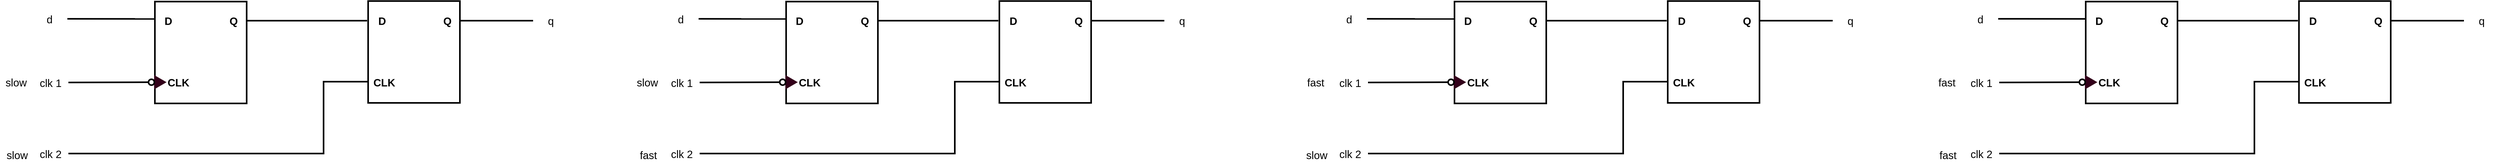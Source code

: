 <mxfile version="28.1.2">
  <diagram name="Page-1" id="j_KuVFt2LvEd6kuyxFbR">
    <mxGraphModel dx="1876" dy="610" grid="0" gridSize="10" guides="1" tooltips="1" connect="1" arrows="1" fold="1" page="1" pageScale="1" pageWidth="850" pageHeight="1100" math="0" shadow="0">
      <root>
        <mxCell id="0" />
        <mxCell id="1" parent="0" />
        <mxCell id="YOEqpcB8cN1u_Wb1deG5-24" value="" style="group" parent="1" vertex="1" connectable="0">
          <mxGeometry x="-130" y="40" width="1072" height="310" as="geometry" />
        </mxCell>
        <mxCell id="YOEqpcB8cN1u_Wb1deG5-1" value="" style="rounded=0;whiteSpace=wrap;html=1;strokeWidth=3;fontSize=20;container=0;fontStyle=1" parent="YOEqpcB8cN1u_Wb1deG5-24" vertex="1">
          <mxGeometry x="292" y="1" width="173" height="192" as="geometry" />
        </mxCell>
        <mxCell id="YOEqpcB8cN1u_Wb1deG5-2" value="D" style="text;html=1;align=center;verticalAlign=middle;resizable=0;points=[];autosize=1;strokeColor=none;fillColor=none;strokeWidth=3;fontSize=20;container=0;fontStyle=1" parent="YOEqpcB8cN1u_Wb1deG5-24" vertex="1">
          <mxGeometry x="297" y="17" width="40" height="40" as="geometry" />
        </mxCell>
        <mxCell id="YOEqpcB8cN1u_Wb1deG5-3" value="CLK" style="text;html=1;align=center;verticalAlign=middle;resizable=0;points=[];autosize=1;strokeColor=none;fillColor=none;strokeWidth=3;fontSize=20;container=0;fontStyle=1" parent="YOEqpcB8cN1u_Wb1deG5-24" vertex="1">
          <mxGeometry x="306" y="133" width="60" height="40" as="geometry" />
        </mxCell>
        <mxCell id="YOEqpcB8cN1u_Wb1deG5-4" value="Q" style="text;html=1;align=center;verticalAlign=middle;resizable=0;points=[];autosize=1;strokeColor=none;fillColor=none;strokeWidth=3;fontSize=20;container=0;fontStyle=1" parent="YOEqpcB8cN1u_Wb1deG5-24" vertex="1">
          <mxGeometry x="420" y="17" width="40" height="40" as="geometry" />
        </mxCell>
        <mxCell id="YOEqpcB8cN1u_Wb1deG5-5" value="" style="triangle;whiteSpace=wrap;html=1;strokeWidth=3;fillColor=#33001A;strokeColor=#33001A;fontColor=#ffffff;" parent="YOEqpcB8cN1u_Wb1deG5-24" vertex="1">
          <mxGeometry x="292" y="142" width="19" height="22" as="geometry" />
        </mxCell>
        <mxCell id="YOEqpcB8cN1u_Wb1deG5-6" value="" style="ellipse;whiteSpace=wrap;html=1;aspect=fixed;strokeWidth=3;" parent="YOEqpcB8cN1u_Wb1deG5-24" vertex="1">
          <mxGeometry x="280" y="147.5" width="11" height="11" as="geometry" />
        </mxCell>
        <mxCell id="YOEqpcB8cN1u_Wb1deG5-8" style="rounded=0;orthogonalLoop=1;jettySize=auto;html=1;exitX=1;exitY=0.5;exitDx=0;exitDy=0;endArrow=none;endFill=0;strokeWidth=3;entryX=0;entryY=0.5;entryDx=0;entryDy=0;" parent="YOEqpcB8cN1u_Wb1deG5-24" source="YOEqpcB8cN1u_Wb1deG5-9" target="YOEqpcB8cN1u_Wb1deG5-6" edge="1">
          <mxGeometry relative="1" as="geometry">
            <mxPoint x="278" y="153" as="targetPoint" />
          </mxGeometry>
        </mxCell>
        <mxCell id="YOEqpcB8cN1u_Wb1deG5-9" value="clk 1" style="rounded=0;whiteSpace=wrap;html=1;strokeColor=none;fontSize=20;" parent="YOEqpcB8cN1u_Wb1deG5-24" vertex="1">
          <mxGeometry x="62" y="136" width="67" height="35" as="geometry" />
        </mxCell>
        <mxCell id="YOEqpcB8cN1u_Wb1deG5-10" style="rounded=0;orthogonalLoop=1;jettySize=auto;html=1;exitX=1;exitY=0.5;exitDx=0;exitDy=0;endArrow=none;endFill=0;strokeWidth=3;entryX=0.005;entryY=0.17;entryDx=0;entryDy=0;entryPerimeter=0;" parent="YOEqpcB8cN1u_Wb1deG5-24" source="YOEqpcB8cN1u_Wb1deG5-11" target="YOEqpcB8cN1u_Wb1deG5-1" edge="1">
          <mxGeometry relative="1" as="geometry">
            <mxPoint x="290" y="33.69" as="targetPoint" />
          </mxGeometry>
        </mxCell>
        <mxCell id="YOEqpcB8cN1u_Wb1deG5-11" value="d" style="rounded=0;whiteSpace=wrap;html=1;strokeColor=none;fontSize=20;" parent="YOEqpcB8cN1u_Wb1deG5-24" vertex="1">
          <mxGeometry x="60" y="16" width="67" height="35" as="geometry" />
        </mxCell>
        <mxCell id="YOEqpcB8cN1u_Wb1deG5-12" style="rounded=0;orthogonalLoop=1;jettySize=auto;html=1;endArrow=none;endFill=0;strokeWidth=3;" parent="YOEqpcB8cN1u_Wb1deG5-24" edge="1">
          <mxGeometry relative="1" as="geometry">
            <mxPoint x="465" y="37" as="sourcePoint" />
            <mxPoint x="692" y="37" as="targetPoint" />
          </mxGeometry>
        </mxCell>
        <mxCell id="YOEqpcB8cN1u_Wb1deG5-13" value="" style="edgeStyle=orthogonalEdgeStyle;rounded=0;orthogonalLoop=1;jettySize=auto;html=1;strokeWidth=3;endArrow=none;endFill=0;" parent="YOEqpcB8cN1u_Wb1deG5-24" source="YOEqpcB8cN1u_Wb1deG5-14" edge="1">
          <mxGeometry relative="1" as="geometry">
            <mxPoint x="866" y="37" as="targetPoint" />
          </mxGeometry>
        </mxCell>
        <mxCell id="YOEqpcB8cN1u_Wb1deG5-14" value="q" style="rounded=0;whiteSpace=wrap;html=1;strokeColor=none;fontSize=20;" parent="YOEqpcB8cN1u_Wb1deG5-24" vertex="1">
          <mxGeometry x="1005" y="19.5" width="67" height="35" as="geometry" />
        </mxCell>
        <mxCell id="YOEqpcB8cN1u_Wb1deG5-15" value="" style="rounded=0;whiteSpace=wrap;html=1;strokeWidth=3;fontSize=20;container=0;fontStyle=1" parent="YOEqpcB8cN1u_Wb1deG5-24" vertex="1">
          <mxGeometry x="694" width="173" height="192" as="geometry" />
        </mxCell>
        <mxCell id="YOEqpcB8cN1u_Wb1deG5-16" value="D" style="text;html=1;align=center;verticalAlign=middle;resizable=0;points=[];autosize=1;strokeColor=none;fillColor=none;strokeWidth=3;fontSize=20;container=0;fontStyle=1" parent="YOEqpcB8cN1u_Wb1deG5-24" vertex="1">
          <mxGeometry x="703" y="18" width="33" height="37" as="geometry" />
        </mxCell>
        <mxCell id="YOEqpcB8cN1u_Wb1deG5-17" value="CLK" style="text;html=1;align=center;verticalAlign=middle;resizable=0;points=[];autosize=1;strokeColor=none;fillColor=none;strokeWidth=3;fontSize=20;container=0;fontStyle=1" parent="YOEqpcB8cN1u_Wb1deG5-24" vertex="1">
          <mxGeometry x="695" y="134" width="58" height="37" as="geometry" />
        </mxCell>
        <mxCell id="YOEqpcB8cN1u_Wb1deG5-18" value="Q" style="text;html=1;align=center;verticalAlign=middle;resizable=0;points=[];autosize=1;strokeColor=none;fillColor=none;strokeWidth=3;fontSize=20;container=0;fontStyle=1" parent="YOEqpcB8cN1u_Wb1deG5-24" vertex="1">
          <mxGeometry x="825" y="18" width="35" height="37" as="geometry" />
        </mxCell>
        <mxCell id="YOEqpcB8cN1u_Wb1deG5-21" style="edgeStyle=orthogonalEdgeStyle;rounded=0;orthogonalLoop=1;jettySize=auto;html=1;entryX=0;entryY=0.5;entryDx=0;entryDy=0;strokeWidth=3;endArrow=none;endFill=0;" parent="YOEqpcB8cN1u_Wb1deG5-24" source="YOEqpcB8cN1u_Wb1deG5-20" edge="1">
          <mxGeometry relative="1" as="geometry">
            <Array as="points">
              <mxPoint x="610" y="287" />
              <mxPoint x="610" y="152" />
            </Array>
            <mxPoint x="694" y="152.0" as="targetPoint" />
          </mxGeometry>
        </mxCell>
        <mxCell id="YOEqpcB8cN1u_Wb1deG5-20" value="clk 2" style="rounded=0;whiteSpace=wrap;html=1;strokeColor=none;fontSize=20;" parent="YOEqpcB8cN1u_Wb1deG5-24" vertex="1">
          <mxGeometry x="62" y="270" width="67" height="35" as="geometry" />
        </mxCell>
        <mxCell id="YOEqpcB8cN1u_Wb1deG5-22" value="&lt;font style=&quot;font-size: 20px;&quot;&gt;slow&lt;/font&gt;" style="text;html=1;align=center;verticalAlign=middle;resizable=0;points=[];autosize=1;strokeColor=none;fillColor=none;" parent="YOEqpcB8cN1u_Wb1deG5-24" vertex="1">
          <mxGeometry y="133" width="60" height="40" as="geometry" />
        </mxCell>
        <mxCell id="YOEqpcB8cN1u_Wb1deG5-23" value="&lt;font style=&quot;font-size: 20px;&quot;&gt;slow&lt;/font&gt;" style="text;html=1;align=center;verticalAlign=middle;resizable=0;points=[];autosize=1;strokeColor=none;fillColor=none;" parent="YOEqpcB8cN1u_Wb1deG5-24" vertex="1">
          <mxGeometry x="2" y="270" width="60" height="40" as="geometry" />
        </mxCell>
        <mxCell id="YOEqpcB8cN1u_Wb1deG5-25" value="" style="group" parent="1" vertex="1" connectable="0">
          <mxGeometry x="1060" y="40" width="1072" height="310" as="geometry" />
        </mxCell>
        <mxCell id="YOEqpcB8cN1u_Wb1deG5-26" value="" style="rounded=0;whiteSpace=wrap;html=1;strokeWidth=3;fontSize=20;container=0;fontStyle=1" parent="YOEqpcB8cN1u_Wb1deG5-25" vertex="1">
          <mxGeometry x="292" y="1" width="173" height="192" as="geometry" />
        </mxCell>
        <mxCell id="YOEqpcB8cN1u_Wb1deG5-27" value="D" style="text;html=1;align=center;verticalAlign=middle;resizable=0;points=[];autosize=1;strokeColor=none;fillColor=none;strokeWidth=3;fontSize=20;container=0;fontStyle=1" parent="YOEqpcB8cN1u_Wb1deG5-25" vertex="1">
          <mxGeometry x="297" y="17" width="40" height="40" as="geometry" />
        </mxCell>
        <mxCell id="YOEqpcB8cN1u_Wb1deG5-28" value="CLK" style="text;html=1;align=center;verticalAlign=middle;resizable=0;points=[];autosize=1;strokeColor=none;fillColor=none;strokeWidth=3;fontSize=20;container=0;fontStyle=1" parent="YOEqpcB8cN1u_Wb1deG5-25" vertex="1">
          <mxGeometry x="306" y="133" width="60" height="40" as="geometry" />
        </mxCell>
        <mxCell id="YOEqpcB8cN1u_Wb1deG5-29" value="Q" style="text;html=1;align=center;verticalAlign=middle;resizable=0;points=[];autosize=1;strokeColor=none;fillColor=none;strokeWidth=3;fontSize=20;container=0;fontStyle=1" parent="YOEqpcB8cN1u_Wb1deG5-25" vertex="1">
          <mxGeometry x="420" y="17" width="40" height="40" as="geometry" />
        </mxCell>
        <mxCell id="YOEqpcB8cN1u_Wb1deG5-30" value="" style="triangle;whiteSpace=wrap;html=1;strokeWidth=3;fillColor=#33001A;strokeColor=#33001A;fontColor=#ffffff;" parent="YOEqpcB8cN1u_Wb1deG5-25" vertex="1">
          <mxGeometry x="292" y="142" width="19" height="22" as="geometry" />
        </mxCell>
        <mxCell id="YOEqpcB8cN1u_Wb1deG5-31" value="" style="ellipse;whiteSpace=wrap;html=1;aspect=fixed;strokeWidth=3;" parent="YOEqpcB8cN1u_Wb1deG5-25" vertex="1">
          <mxGeometry x="280" y="147.5" width="11" height="11" as="geometry" />
        </mxCell>
        <mxCell id="YOEqpcB8cN1u_Wb1deG5-32" style="rounded=0;orthogonalLoop=1;jettySize=auto;html=1;exitX=1;exitY=0.5;exitDx=0;exitDy=0;endArrow=none;endFill=0;strokeWidth=3;entryX=0;entryY=0.5;entryDx=0;entryDy=0;" parent="YOEqpcB8cN1u_Wb1deG5-25" source="YOEqpcB8cN1u_Wb1deG5-33" target="YOEqpcB8cN1u_Wb1deG5-31" edge="1">
          <mxGeometry relative="1" as="geometry">
            <mxPoint x="278" y="153" as="targetPoint" />
          </mxGeometry>
        </mxCell>
        <mxCell id="YOEqpcB8cN1u_Wb1deG5-33" value="clk 1" style="rounded=0;whiteSpace=wrap;html=1;strokeColor=none;fontSize=20;" parent="YOEqpcB8cN1u_Wb1deG5-25" vertex="1">
          <mxGeometry x="62" y="136" width="67" height="35" as="geometry" />
        </mxCell>
        <mxCell id="YOEqpcB8cN1u_Wb1deG5-34" style="rounded=0;orthogonalLoop=1;jettySize=auto;html=1;exitX=1;exitY=0.5;exitDx=0;exitDy=0;endArrow=none;endFill=0;strokeWidth=3;entryX=0.005;entryY=0.17;entryDx=0;entryDy=0;entryPerimeter=0;" parent="YOEqpcB8cN1u_Wb1deG5-25" source="YOEqpcB8cN1u_Wb1deG5-35" target="YOEqpcB8cN1u_Wb1deG5-26" edge="1">
          <mxGeometry relative="1" as="geometry">
            <mxPoint x="290" y="33.69" as="targetPoint" />
          </mxGeometry>
        </mxCell>
        <mxCell id="YOEqpcB8cN1u_Wb1deG5-35" value="d" style="rounded=0;whiteSpace=wrap;html=1;strokeColor=none;fontSize=20;" parent="YOEqpcB8cN1u_Wb1deG5-25" vertex="1">
          <mxGeometry x="60" y="16" width="67" height="35" as="geometry" />
        </mxCell>
        <mxCell id="YOEqpcB8cN1u_Wb1deG5-36" style="rounded=0;orthogonalLoop=1;jettySize=auto;html=1;endArrow=none;endFill=0;strokeWidth=3;" parent="YOEqpcB8cN1u_Wb1deG5-25" edge="1">
          <mxGeometry relative="1" as="geometry">
            <mxPoint x="465" y="37" as="sourcePoint" />
            <mxPoint x="692" y="37" as="targetPoint" />
          </mxGeometry>
        </mxCell>
        <mxCell id="YOEqpcB8cN1u_Wb1deG5-37" value="" style="edgeStyle=orthogonalEdgeStyle;rounded=0;orthogonalLoop=1;jettySize=auto;html=1;strokeWidth=3;endArrow=none;endFill=0;" parent="YOEqpcB8cN1u_Wb1deG5-25" source="YOEqpcB8cN1u_Wb1deG5-38" edge="1">
          <mxGeometry relative="1" as="geometry">
            <mxPoint x="866" y="37" as="targetPoint" />
          </mxGeometry>
        </mxCell>
        <mxCell id="YOEqpcB8cN1u_Wb1deG5-38" value="q" style="rounded=0;whiteSpace=wrap;html=1;strokeColor=none;fontSize=20;" parent="YOEqpcB8cN1u_Wb1deG5-25" vertex="1">
          <mxGeometry x="1005" y="19.5" width="67" height="35" as="geometry" />
        </mxCell>
        <mxCell id="YOEqpcB8cN1u_Wb1deG5-39" value="" style="rounded=0;whiteSpace=wrap;html=1;strokeWidth=3;fontSize=20;container=0;fontStyle=1" parent="YOEqpcB8cN1u_Wb1deG5-25" vertex="1">
          <mxGeometry x="694" width="173" height="192" as="geometry" />
        </mxCell>
        <mxCell id="YOEqpcB8cN1u_Wb1deG5-40" value="D" style="text;html=1;align=center;verticalAlign=middle;resizable=0;points=[];autosize=1;strokeColor=none;fillColor=none;strokeWidth=3;fontSize=20;container=0;fontStyle=1" parent="YOEqpcB8cN1u_Wb1deG5-25" vertex="1">
          <mxGeometry x="703" y="18" width="33" height="37" as="geometry" />
        </mxCell>
        <mxCell id="YOEqpcB8cN1u_Wb1deG5-41" value="CLK" style="text;html=1;align=center;verticalAlign=middle;resizable=0;points=[];autosize=1;strokeColor=none;fillColor=none;strokeWidth=3;fontSize=20;container=0;fontStyle=1" parent="YOEqpcB8cN1u_Wb1deG5-25" vertex="1">
          <mxGeometry x="695" y="134" width="58" height="37" as="geometry" />
        </mxCell>
        <mxCell id="YOEqpcB8cN1u_Wb1deG5-42" value="Q" style="text;html=1;align=center;verticalAlign=middle;resizable=0;points=[];autosize=1;strokeColor=none;fillColor=none;strokeWidth=3;fontSize=20;container=0;fontStyle=1" parent="YOEqpcB8cN1u_Wb1deG5-25" vertex="1">
          <mxGeometry x="825" y="18" width="35" height="37" as="geometry" />
        </mxCell>
        <mxCell id="YOEqpcB8cN1u_Wb1deG5-44" style="edgeStyle=orthogonalEdgeStyle;rounded=0;orthogonalLoop=1;jettySize=auto;html=1;entryX=0;entryY=0.5;entryDx=0;entryDy=0;strokeWidth=3;endArrow=none;endFill=0;" parent="YOEqpcB8cN1u_Wb1deG5-25" source="YOEqpcB8cN1u_Wb1deG5-45" edge="1">
          <mxGeometry relative="1" as="geometry">
            <Array as="points">
              <mxPoint x="610" y="287" />
              <mxPoint x="610" y="152" />
            </Array>
            <mxPoint x="694" y="152" as="targetPoint" />
          </mxGeometry>
        </mxCell>
        <mxCell id="YOEqpcB8cN1u_Wb1deG5-45" value="clk 2" style="rounded=0;whiteSpace=wrap;html=1;strokeColor=none;fontSize=20;" parent="YOEqpcB8cN1u_Wb1deG5-25" vertex="1">
          <mxGeometry x="62" y="270" width="67" height="35" as="geometry" />
        </mxCell>
        <mxCell id="YOEqpcB8cN1u_Wb1deG5-46" value="&lt;font style=&quot;font-size: 20px;&quot;&gt;slow&lt;/font&gt;" style="text;html=1;align=center;verticalAlign=middle;resizable=0;points=[];autosize=1;strokeColor=none;fillColor=none;" parent="YOEqpcB8cN1u_Wb1deG5-25" vertex="1">
          <mxGeometry y="133" width="60" height="40" as="geometry" />
        </mxCell>
        <mxCell id="YOEqpcB8cN1u_Wb1deG5-47" value="&lt;font style=&quot;font-size: 20px;&quot;&gt;fast&lt;/font&gt;" style="text;html=1;align=center;verticalAlign=middle;resizable=0;points=[];autosize=1;strokeColor=none;fillColor=none;" parent="YOEqpcB8cN1u_Wb1deG5-25" vertex="1">
          <mxGeometry x="2" y="270" width="60" height="40" as="geometry" />
        </mxCell>
        <mxCell id="YOEqpcB8cN1u_Wb1deG5-48" value="" style="group" parent="1" vertex="1" connectable="0">
          <mxGeometry x="2320" y="40" width="1072" height="310" as="geometry" />
        </mxCell>
        <mxCell id="YOEqpcB8cN1u_Wb1deG5-49" value="" style="rounded=0;whiteSpace=wrap;html=1;strokeWidth=3;fontSize=20;container=0;fontStyle=1" parent="YOEqpcB8cN1u_Wb1deG5-48" vertex="1">
          <mxGeometry x="292" y="1" width="173" height="192" as="geometry" />
        </mxCell>
        <mxCell id="YOEqpcB8cN1u_Wb1deG5-50" value="D" style="text;html=1;align=center;verticalAlign=middle;resizable=0;points=[];autosize=1;strokeColor=none;fillColor=none;strokeWidth=3;fontSize=20;container=0;fontStyle=1" parent="YOEqpcB8cN1u_Wb1deG5-48" vertex="1">
          <mxGeometry x="297" y="17" width="40" height="40" as="geometry" />
        </mxCell>
        <mxCell id="YOEqpcB8cN1u_Wb1deG5-51" value="CLK" style="text;html=1;align=center;verticalAlign=middle;resizable=0;points=[];autosize=1;strokeColor=none;fillColor=none;strokeWidth=3;fontSize=20;container=0;fontStyle=1" parent="YOEqpcB8cN1u_Wb1deG5-48" vertex="1">
          <mxGeometry x="306" y="133" width="60" height="40" as="geometry" />
        </mxCell>
        <mxCell id="YOEqpcB8cN1u_Wb1deG5-52" value="Q" style="text;html=1;align=center;verticalAlign=middle;resizable=0;points=[];autosize=1;strokeColor=none;fillColor=none;strokeWidth=3;fontSize=20;container=0;fontStyle=1" parent="YOEqpcB8cN1u_Wb1deG5-48" vertex="1">
          <mxGeometry x="420" y="17" width="40" height="40" as="geometry" />
        </mxCell>
        <mxCell id="YOEqpcB8cN1u_Wb1deG5-53" value="" style="triangle;whiteSpace=wrap;html=1;strokeWidth=3;fillColor=#33001A;strokeColor=#33001A;fontColor=#ffffff;" parent="YOEqpcB8cN1u_Wb1deG5-48" vertex="1">
          <mxGeometry x="292" y="142" width="19" height="22" as="geometry" />
        </mxCell>
        <mxCell id="YOEqpcB8cN1u_Wb1deG5-54" value="" style="ellipse;whiteSpace=wrap;html=1;aspect=fixed;strokeWidth=3;" parent="YOEqpcB8cN1u_Wb1deG5-48" vertex="1">
          <mxGeometry x="280" y="147.5" width="11" height="11" as="geometry" />
        </mxCell>
        <mxCell id="YOEqpcB8cN1u_Wb1deG5-55" style="rounded=0;orthogonalLoop=1;jettySize=auto;html=1;exitX=1;exitY=0.5;exitDx=0;exitDy=0;endArrow=none;endFill=0;strokeWidth=3;entryX=0;entryY=0.5;entryDx=0;entryDy=0;" parent="YOEqpcB8cN1u_Wb1deG5-48" source="YOEqpcB8cN1u_Wb1deG5-56" target="YOEqpcB8cN1u_Wb1deG5-54" edge="1">
          <mxGeometry relative="1" as="geometry">
            <mxPoint x="278" y="153" as="targetPoint" />
          </mxGeometry>
        </mxCell>
        <mxCell id="YOEqpcB8cN1u_Wb1deG5-56" value="clk 1" style="rounded=0;whiteSpace=wrap;html=1;strokeColor=none;fontSize=20;" parent="YOEqpcB8cN1u_Wb1deG5-48" vertex="1">
          <mxGeometry x="62" y="136" width="67" height="35" as="geometry" />
        </mxCell>
        <mxCell id="YOEqpcB8cN1u_Wb1deG5-57" style="rounded=0;orthogonalLoop=1;jettySize=auto;html=1;exitX=1;exitY=0.5;exitDx=0;exitDy=0;endArrow=none;endFill=0;strokeWidth=3;entryX=0.005;entryY=0.17;entryDx=0;entryDy=0;entryPerimeter=0;" parent="YOEqpcB8cN1u_Wb1deG5-48" source="YOEqpcB8cN1u_Wb1deG5-58" target="YOEqpcB8cN1u_Wb1deG5-49" edge="1">
          <mxGeometry relative="1" as="geometry">
            <mxPoint x="290" y="33.69" as="targetPoint" />
          </mxGeometry>
        </mxCell>
        <mxCell id="YOEqpcB8cN1u_Wb1deG5-58" value="d" style="rounded=0;whiteSpace=wrap;html=1;strokeColor=none;fontSize=20;" parent="YOEqpcB8cN1u_Wb1deG5-48" vertex="1">
          <mxGeometry x="60" y="16" width="67" height="35" as="geometry" />
        </mxCell>
        <mxCell id="YOEqpcB8cN1u_Wb1deG5-59" style="rounded=0;orthogonalLoop=1;jettySize=auto;html=1;endArrow=none;endFill=0;strokeWidth=3;" parent="YOEqpcB8cN1u_Wb1deG5-48" edge="1">
          <mxGeometry relative="1" as="geometry">
            <mxPoint x="465" y="37" as="sourcePoint" />
            <mxPoint x="692" y="37" as="targetPoint" />
          </mxGeometry>
        </mxCell>
        <mxCell id="YOEqpcB8cN1u_Wb1deG5-60" value="" style="edgeStyle=orthogonalEdgeStyle;rounded=0;orthogonalLoop=1;jettySize=auto;html=1;strokeWidth=3;endArrow=none;endFill=0;" parent="YOEqpcB8cN1u_Wb1deG5-48" source="YOEqpcB8cN1u_Wb1deG5-61" edge="1">
          <mxGeometry relative="1" as="geometry">
            <mxPoint x="866" y="37" as="targetPoint" />
          </mxGeometry>
        </mxCell>
        <mxCell id="YOEqpcB8cN1u_Wb1deG5-61" value="q" style="rounded=0;whiteSpace=wrap;html=1;strokeColor=none;fontSize=20;" parent="YOEqpcB8cN1u_Wb1deG5-48" vertex="1">
          <mxGeometry x="1005" y="19.5" width="67" height="35" as="geometry" />
        </mxCell>
        <mxCell id="YOEqpcB8cN1u_Wb1deG5-62" value="" style="rounded=0;whiteSpace=wrap;html=1;strokeWidth=3;fontSize=20;container=0;fontStyle=1" parent="YOEqpcB8cN1u_Wb1deG5-48" vertex="1">
          <mxGeometry x="694" width="173" height="192" as="geometry" />
        </mxCell>
        <mxCell id="YOEqpcB8cN1u_Wb1deG5-63" value="D" style="text;html=1;align=center;verticalAlign=middle;resizable=0;points=[];autosize=1;strokeColor=none;fillColor=none;strokeWidth=3;fontSize=20;container=0;fontStyle=1" parent="YOEqpcB8cN1u_Wb1deG5-48" vertex="1">
          <mxGeometry x="703" y="18" width="33" height="37" as="geometry" />
        </mxCell>
        <mxCell id="YOEqpcB8cN1u_Wb1deG5-64" value="CLK" style="text;html=1;align=center;verticalAlign=middle;resizable=0;points=[];autosize=1;strokeColor=none;fillColor=none;strokeWidth=3;fontSize=20;container=0;fontStyle=1" parent="YOEqpcB8cN1u_Wb1deG5-48" vertex="1">
          <mxGeometry x="695" y="134" width="58" height="37" as="geometry" />
        </mxCell>
        <mxCell id="YOEqpcB8cN1u_Wb1deG5-65" value="Q" style="text;html=1;align=center;verticalAlign=middle;resizable=0;points=[];autosize=1;strokeColor=none;fillColor=none;strokeWidth=3;fontSize=20;container=0;fontStyle=1" parent="YOEqpcB8cN1u_Wb1deG5-48" vertex="1">
          <mxGeometry x="825" y="18" width="35" height="37" as="geometry" />
        </mxCell>
        <mxCell id="YOEqpcB8cN1u_Wb1deG5-67" style="edgeStyle=orthogonalEdgeStyle;rounded=0;orthogonalLoop=1;jettySize=auto;html=1;entryX=0;entryY=0.5;entryDx=0;entryDy=0;strokeWidth=3;endArrow=none;endFill=0;" parent="YOEqpcB8cN1u_Wb1deG5-48" source="YOEqpcB8cN1u_Wb1deG5-68" edge="1">
          <mxGeometry relative="1" as="geometry">
            <Array as="points">
              <mxPoint x="610" y="287" />
              <mxPoint x="610" y="152" />
            </Array>
            <mxPoint x="694" y="152" as="targetPoint" />
          </mxGeometry>
        </mxCell>
        <mxCell id="YOEqpcB8cN1u_Wb1deG5-68" value="clk 2" style="rounded=0;whiteSpace=wrap;html=1;strokeColor=none;fontSize=20;" parent="YOEqpcB8cN1u_Wb1deG5-48" vertex="1">
          <mxGeometry x="62" y="270" width="67" height="35" as="geometry" />
        </mxCell>
        <mxCell id="YOEqpcB8cN1u_Wb1deG5-69" value="&lt;font style=&quot;font-size: 20px;&quot;&gt;fast&lt;/font&gt;" style="text;html=1;align=center;verticalAlign=middle;resizable=0;points=[];autosize=1;strokeColor=none;fillColor=none;" parent="YOEqpcB8cN1u_Wb1deG5-48" vertex="1">
          <mxGeometry y="133" width="60" height="40" as="geometry" />
        </mxCell>
        <mxCell id="YOEqpcB8cN1u_Wb1deG5-70" value="&lt;font style=&quot;font-size: 20px;&quot;&gt;slow&lt;/font&gt;" style="text;html=1;align=center;verticalAlign=middle;resizable=0;points=[];autosize=1;strokeColor=none;fillColor=none;" parent="YOEqpcB8cN1u_Wb1deG5-48" vertex="1">
          <mxGeometry x="2" y="270" width="60" height="40" as="geometry" />
        </mxCell>
        <mxCell id="YOEqpcB8cN1u_Wb1deG5-71" value="" style="group" parent="1" vertex="1" connectable="0">
          <mxGeometry x="3510" y="40" width="1072" height="310" as="geometry" />
        </mxCell>
        <mxCell id="YOEqpcB8cN1u_Wb1deG5-72" value="" style="rounded=0;whiteSpace=wrap;html=1;strokeWidth=3;fontSize=20;container=0;fontStyle=1" parent="YOEqpcB8cN1u_Wb1deG5-71" vertex="1">
          <mxGeometry x="292" y="1" width="173" height="192" as="geometry" />
        </mxCell>
        <mxCell id="YOEqpcB8cN1u_Wb1deG5-73" value="D" style="text;html=1;align=center;verticalAlign=middle;resizable=0;points=[];autosize=1;strokeColor=none;fillColor=none;strokeWidth=3;fontSize=20;container=0;fontStyle=1" parent="YOEqpcB8cN1u_Wb1deG5-71" vertex="1">
          <mxGeometry x="297" y="17" width="40" height="40" as="geometry" />
        </mxCell>
        <mxCell id="YOEqpcB8cN1u_Wb1deG5-74" value="CLK" style="text;html=1;align=center;verticalAlign=middle;resizable=0;points=[];autosize=1;strokeColor=none;fillColor=none;strokeWidth=3;fontSize=20;container=0;fontStyle=1" parent="YOEqpcB8cN1u_Wb1deG5-71" vertex="1">
          <mxGeometry x="306" y="133" width="60" height="40" as="geometry" />
        </mxCell>
        <mxCell id="YOEqpcB8cN1u_Wb1deG5-75" value="Q" style="text;html=1;align=center;verticalAlign=middle;resizable=0;points=[];autosize=1;strokeColor=none;fillColor=none;strokeWidth=3;fontSize=20;container=0;fontStyle=1" parent="YOEqpcB8cN1u_Wb1deG5-71" vertex="1">
          <mxGeometry x="420" y="17" width="40" height="40" as="geometry" />
        </mxCell>
        <mxCell id="YOEqpcB8cN1u_Wb1deG5-76" value="" style="triangle;whiteSpace=wrap;html=1;strokeWidth=3;fillColor=#33001A;strokeColor=#33001A;fontColor=#ffffff;" parent="YOEqpcB8cN1u_Wb1deG5-71" vertex="1">
          <mxGeometry x="292" y="142" width="19" height="22" as="geometry" />
        </mxCell>
        <mxCell id="YOEqpcB8cN1u_Wb1deG5-77" value="" style="ellipse;whiteSpace=wrap;html=1;aspect=fixed;strokeWidth=3;" parent="YOEqpcB8cN1u_Wb1deG5-71" vertex="1">
          <mxGeometry x="280" y="147.5" width="11" height="11" as="geometry" />
        </mxCell>
        <mxCell id="YOEqpcB8cN1u_Wb1deG5-78" style="rounded=0;orthogonalLoop=1;jettySize=auto;html=1;exitX=1;exitY=0.5;exitDx=0;exitDy=0;endArrow=none;endFill=0;strokeWidth=3;entryX=0;entryY=0.5;entryDx=0;entryDy=0;" parent="YOEqpcB8cN1u_Wb1deG5-71" source="YOEqpcB8cN1u_Wb1deG5-79" target="YOEqpcB8cN1u_Wb1deG5-77" edge="1">
          <mxGeometry relative="1" as="geometry">
            <mxPoint x="278" y="153" as="targetPoint" />
          </mxGeometry>
        </mxCell>
        <mxCell id="YOEqpcB8cN1u_Wb1deG5-79" value="clk 1" style="rounded=0;whiteSpace=wrap;html=1;strokeColor=none;fontSize=20;" parent="YOEqpcB8cN1u_Wb1deG5-71" vertex="1">
          <mxGeometry x="62" y="136" width="67" height="35" as="geometry" />
        </mxCell>
        <mxCell id="YOEqpcB8cN1u_Wb1deG5-80" style="rounded=0;orthogonalLoop=1;jettySize=auto;html=1;exitX=1;exitY=0.5;exitDx=0;exitDy=0;endArrow=none;endFill=0;strokeWidth=3;entryX=0.005;entryY=0.17;entryDx=0;entryDy=0;entryPerimeter=0;" parent="YOEqpcB8cN1u_Wb1deG5-71" source="YOEqpcB8cN1u_Wb1deG5-81" target="YOEqpcB8cN1u_Wb1deG5-72" edge="1">
          <mxGeometry relative="1" as="geometry">
            <mxPoint x="290" y="33.69" as="targetPoint" />
          </mxGeometry>
        </mxCell>
        <mxCell id="YOEqpcB8cN1u_Wb1deG5-81" value="d" style="rounded=0;whiteSpace=wrap;html=1;strokeColor=none;fontSize=20;" parent="YOEqpcB8cN1u_Wb1deG5-71" vertex="1">
          <mxGeometry x="60" y="16" width="67" height="35" as="geometry" />
        </mxCell>
        <mxCell id="YOEqpcB8cN1u_Wb1deG5-82" style="rounded=0;orthogonalLoop=1;jettySize=auto;html=1;endArrow=none;endFill=0;strokeWidth=3;" parent="YOEqpcB8cN1u_Wb1deG5-71" edge="1">
          <mxGeometry relative="1" as="geometry">
            <mxPoint x="465" y="37" as="sourcePoint" />
            <mxPoint x="692" y="37" as="targetPoint" />
          </mxGeometry>
        </mxCell>
        <mxCell id="YOEqpcB8cN1u_Wb1deG5-83" value="" style="edgeStyle=orthogonalEdgeStyle;rounded=0;orthogonalLoop=1;jettySize=auto;html=1;strokeWidth=3;endArrow=none;endFill=0;" parent="YOEqpcB8cN1u_Wb1deG5-71" source="YOEqpcB8cN1u_Wb1deG5-84" edge="1">
          <mxGeometry relative="1" as="geometry">
            <mxPoint x="866" y="37" as="targetPoint" />
          </mxGeometry>
        </mxCell>
        <mxCell id="YOEqpcB8cN1u_Wb1deG5-84" value="q" style="rounded=0;whiteSpace=wrap;html=1;strokeColor=none;fontSize=20;" parent="YOEqpcB8cN1u_Wb1deG5-71" vertex="1">
          <mxGeometry x="1005" y="19.5" width="67" height="35" as="geometry" />
        </mxCell>
        <mxCell id="YOEqpcB8cN1u_Wb1deG5-85" value="" style="rounded=0;whiteSpace=wrap;html=1;strokeWidth=3;fontSize=20;container=0;fontStyle=1" parent="YOEqpcB8cN1u_Wb1deG5-71" vertex="1">
          <mxGeometry x="694" width="173" height="192" as="geometry" />
        </mxCell>
        <mxCell id="YOEqpcB8cN1u_Wb1deG5-86" value="D" style="text;html=1;align=center;verticalAlign=middle;resizable=0;points=[];autosize=1;strokeColor=none;fillColor=none;strokeWidth=3;fontSize=20;container=0;fontStyle=1" parent="YOEqpcB8cN1u_Wb1deG5-71" vertex="1">
          <mxGeometry x="703" y="18" width="33" height="37" as="geometry" />
        </mxCell>
        <mxCell id="YOEqpcB8cN1u_Wb1deG5-87" value="CLK" style="text;html=1;align=center;verticalAlign=middle;resizable=0;points=[];autosize=1;strokeColor=none;fillColor=none;strokeWidth=3;fontSize=20;container=0;fontStyle=1" parent="YOEqpcB8cN1u_Wb1deG5-71" vertex="1">
          <mxGeometry x="695" y="134" width="58" height="37" as="geometry" />
        </mxCell>
        <mxCell id="YOEqpcB8cN1u_Wb1deG5-88" value="Q" style="text;html=1;align=center;verticalAlign=middle;resizable=0;points=[];autosize=1;strokeColor=none;fillColor=none;strokeWidth=3;fontSize=20;container=0;fontStyle=1" parent="YOEqpcB8cN1u_Wb1deG5-71" vertex="1">
          <mxGeometry x="825" y="18" width="35" height="37" as="geometry" />
        </mxCell>
        <mxCell id="YOEqpcB8cN1u_Wb1deG5-90" style="edgeStyle=orthogonalEdgeStyle;rounded=0;orthogonalLoop=1;jettySize=auto;html=1;entryX=0;entryY=0.5;entryDx=0;entryDy=0;strokeWidth=3;endArrow=none;endFill=0;" parent="YOEqpcB8cN1u_Wb1deG5-71" source="YOEqpcB8cN1u_Wb1deG5-91" edge="1">
          <mxGeometry relative="1" as="geometry">
            <Array as="points">
              <mxPoint x="610" y="287" />
              <mxPoint x="610" y="152" />
            </Array>
            <mxPoint x="694" y="152" as="targetPoint" />
          </mxGeometry>
        </mxCell>
        <mxCell id="YOEqpcB8cN1u_Wb1deG5-91" value="clk 2" style="rounded=0;whiteSpace=wrap;html=1;strokeColor=none;fontSize=20;" parent="YOEqpcB8cN1u_Wb1deG5-71" vertex="1">
          <mxGeometry x="62" y="270" width="67" height="35" as="geometry" />
        </mxCell>
        <mxCell id="YOEqpcB8cN1u_Wb1deG5-92" value="&lt;font style=&quot;font-size: 20px;&quot;&gt;fast&lt;/font&gt;" style="text;html=1;align=center;verticalAlign=middle;resizable=0;points=[];autosize=1;strokeColor=none;fillColor=none;" parent="YOEqpcB8cN1u_Wb1deG5-71" vertex="1">
          <mxGeometry y="133" width="60" height="40" as="geometry" />
        </mxCell>
        <mxCell id="YOEqpcB8cN1u_Wb1deG5-93" value="&lt;font style=&quot;font-size: 20px;&quot;&gt;fast&lt;/font&gt;" style="text;html=1;align=center;verticalAlign=middle;resizable=0;points=[];autosize=1;strokeColor=none;fillColor=none;" parent="YOEqpcB8cN1u_Wb1deG5-71" vertex="1">
          <mxGeometry x="2" y="270" width="60" height="40" as="geometry" />
        </mxCell>
      </root>
    </mxGraphModel>
  </diagram>
</mxfile>

